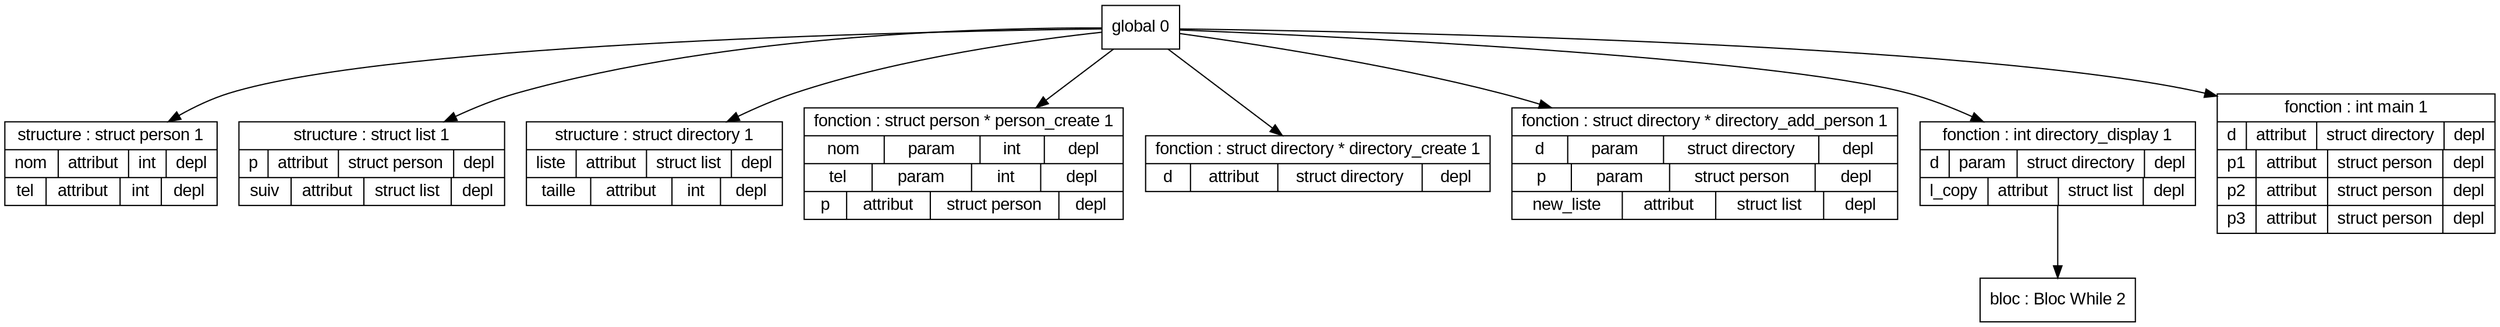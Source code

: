 digraph "tds"{

	node [fontname="Arial"];

	N1 [shape=record label="{ structure : struct person 1
	| { nom | attribut | int | depl }
	| { tel | attribut | int | depl }
	}"];

	N2 [shape=record label="{ structure : struct list 1
	| { p | attribut | struct person | depl }
	| { suiv | attribut | struct list | depl }
	}"];

	N3 [shape=record label="{ structure : struct directory 1
	| { liste | attribut | struct list | depl }
	| { taille | attribut | int | depl }
	}"];

	N4 [shape=record label="{ fonction : struct person * person_create 1
	| { nom | param | int | depl }
	| { tel | param | int | depl }
	| { p | attribut | struct person | depl }
	}"];

	N5 [shape=record label="{ fonction : struct directory * directory_create 1
	| { d | attribut | struct directory | depl }
	}"];

	N6 [shape=record label="{ fonction : struct directory * directory_add_person 1
	| { d | param | struct directory | depl }
	| { p | param | struct person | depl }
	| { new_liste | attribut | struct list | depl }
	}"];

	N8 [shape=record label="{ bloc : Bloc While  2
	}"];

	N7 [shape=record label="{ fonction : int directory_display 1
	| { d | param | struct directory | depl }
	| { l_copy | attribut | struct list | depl }
	}"];

	N9 [shape=record label="{ fonction : int main 1
	| { d | attribut | struct directory | depl }
	| { p1 | attribut | struct person | depl }
	| { p2 | attribut | struct person | depl }
	| { p3 | attribut | struct person | depl }
	}"];

	N0 [shape=record label="{ global 0
	}"];


	N0 -> N1; 
	N0 -> N2; 
	N0 -> N3; 
	N0 -> N4; 
	N0 -> N5; 
	N0 -> N6; 
	N0 -> N7; 
	N7 -> N8; 
	N0 -> N9; 
}
